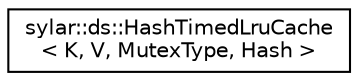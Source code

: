 digraph "类继承关系图"
{
 // LATEX_PDF_SIZE
  edge [fontname="Helvetica",fontsize="10",labelfontname="Helvetica",labelfontsize="10"];
  node [fontname="Helvetica",fontsize="10",shape=record];
  rankdir="LR";
  Node0 [label="sylar::ds::HashTimedLruCache\l\< K, V, MutexType, Hash \>",height=0.2,width=0.4,color="black", fillcolor="white", style="filled",URL="$classsylar_1_1ds_1_1HashTimedLruCache.html",tooltip=" "];
}
